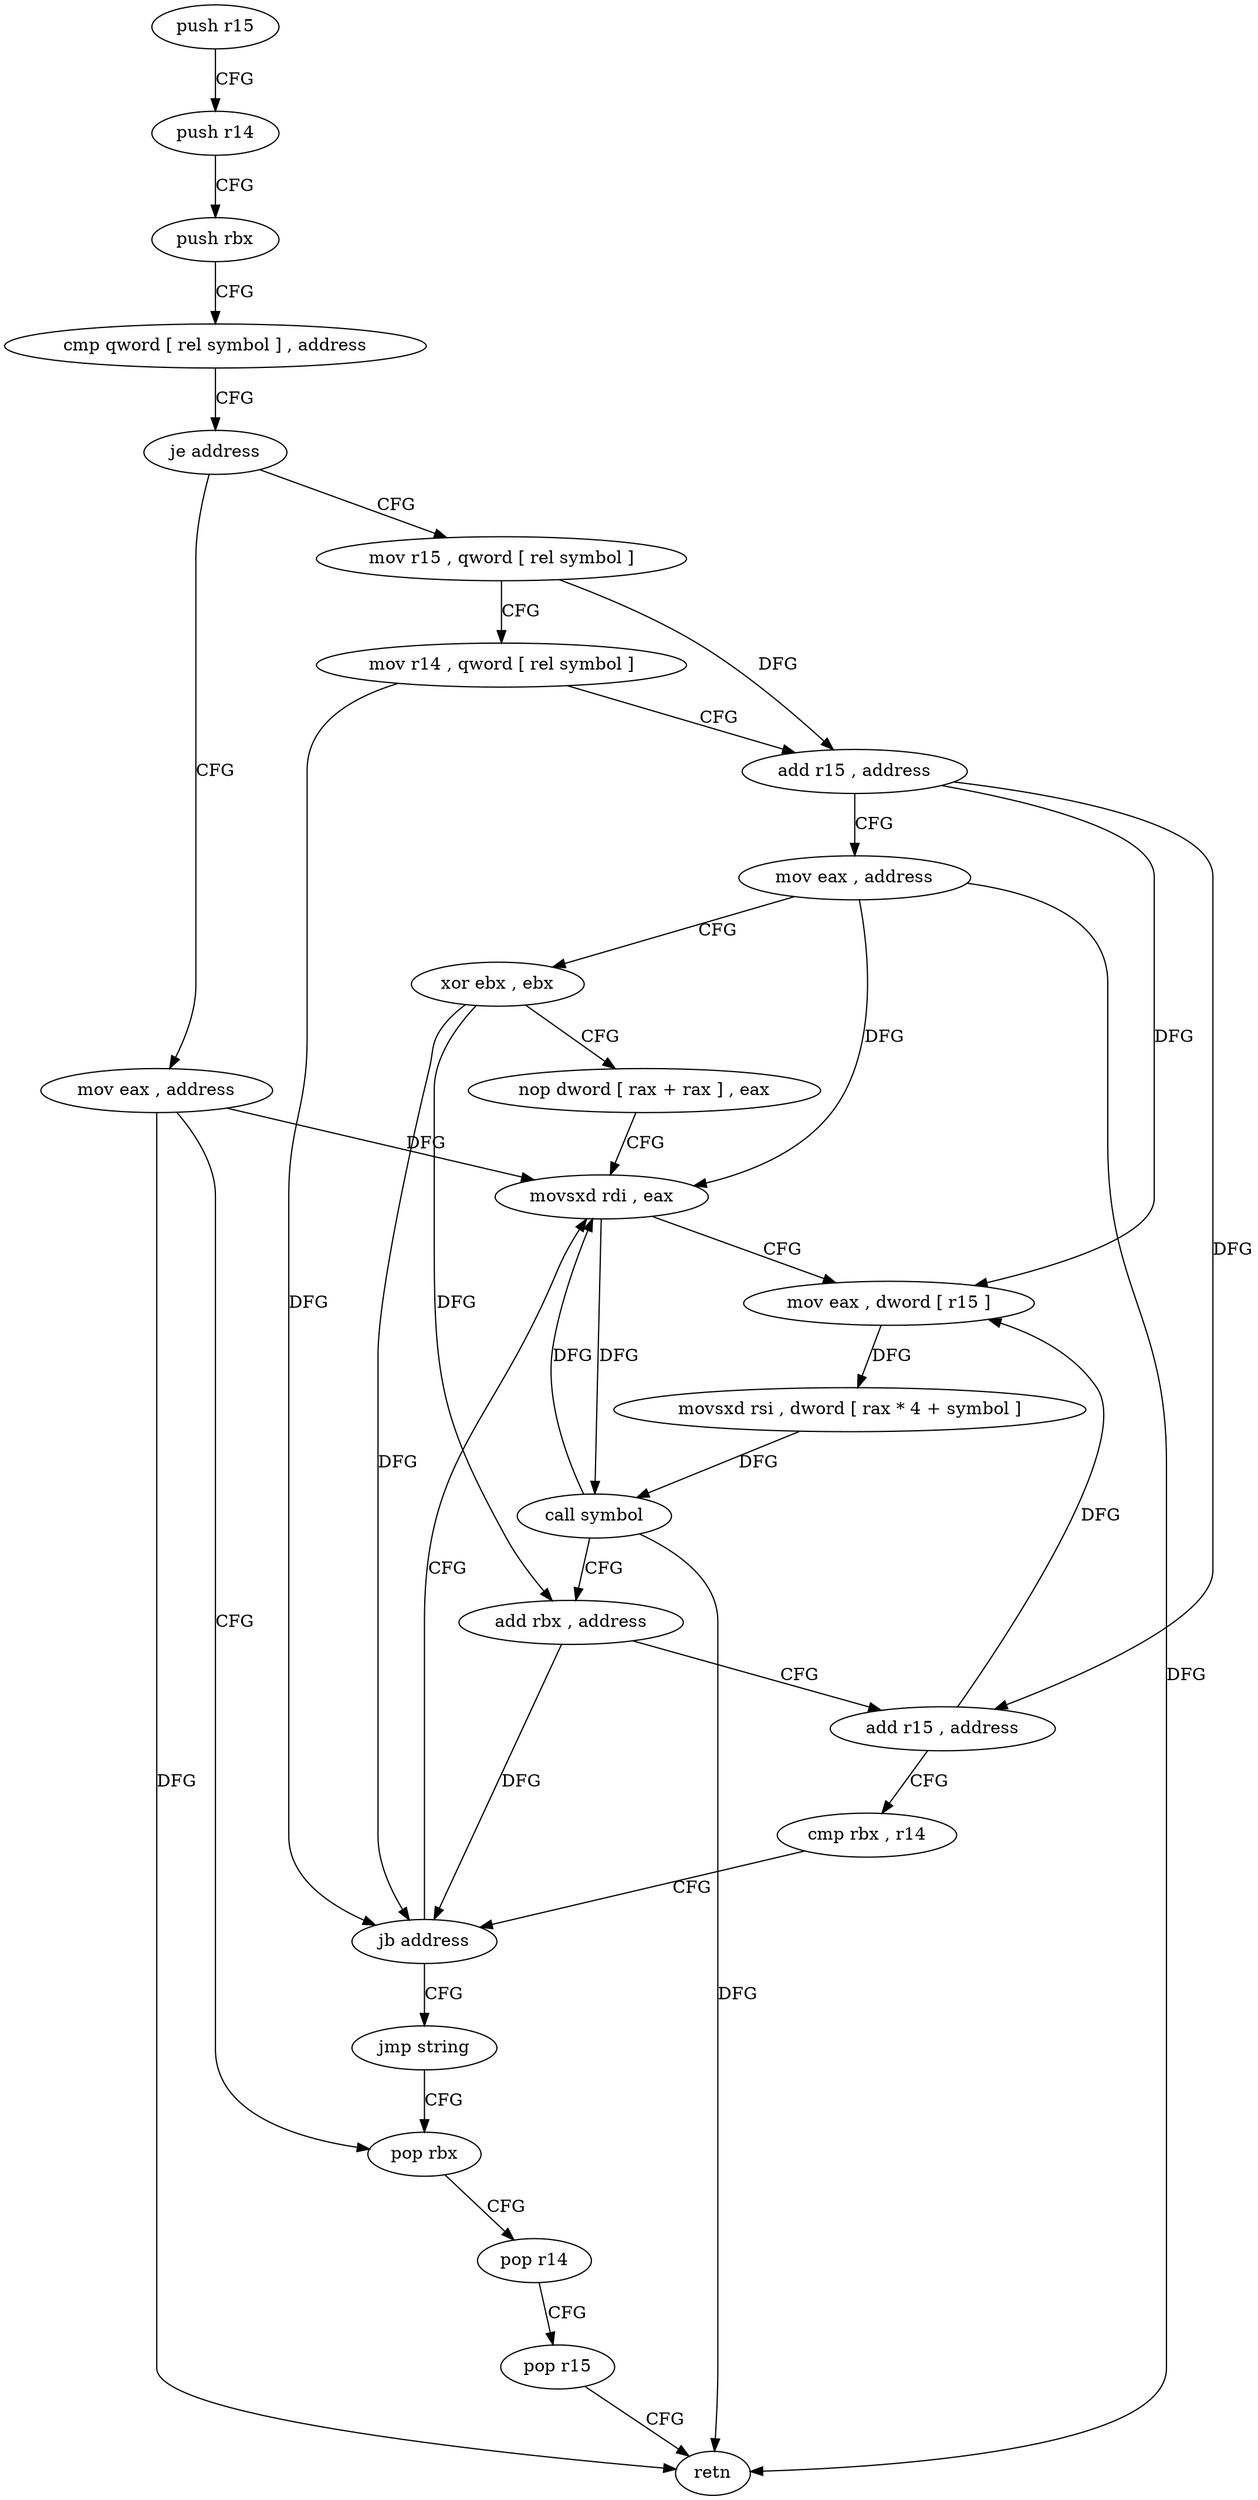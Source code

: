 digraph "func" {
"4205776" [label = "push r15" ]
"4205778" [label = "push r14" ]
"4205780" [label = "push rbx" ]
"4205781" [label = "cmp qword [ rel symbol ] , address" ]
"4205789" [label = "je address" ]
"4205858" [label = "mov eax , address" ]
"4205791" [label = "mov r15 , qword [ rel symbol ]" ]
"4205863" [label = "pop rbx" ]
"4205798" [label = "mov r14 , qword [ rel symbol ]" ]
"4205805" [label = "add r15 , address" ]
"4205809" [label = "mov eax , address" ]
"4205814" [label = "xor ebx , ebx" ]
"4205816" [label = "nop dword [ rax + rax ] , eax" ]
"4205824" [label = "movsxd rdi , eax" ]
"4205827" [label = "mov eax , dword [ r15 ]" ]
"4205830" [label = "movsxd rsi , dword [ rax * 4 + symbol ]" ]
"4205838" [label = "call symbol" ]
"4205843" [label = "add rbx , address" ]
"4205847" [label = "add r15 , address" ]
"4205851" [label = "cmp rbx , r14" ]
"4205854" [label = "jb address" ]
"4205856" [label = "jmp string" ]
"4205864" [label = "pop r14" ]
"4205866" [label = "pop r15" ]
"4205868" [label = "retn" ]
"4205776" -> "4205778" [ label = "CFG" ]
"4205778" -> "4205780" [ label = "CFG" ]
"4205780" -> "4205781" [ label = "CFG" ]
"4205781" -> "4205789" [ label = "CFG" ]
"4205789" -> "4205858" [ label = "CFG" ]
"4205789" -> "4205791" [ label = "CFG" ]
"4205858" -> "4205863" [ label = "CFG" ]
"4205858" -> "4205868" [ label = "DFG" ]
"4205858" -> "4205824" [ label = "DFG" ]
"4205791" -> "4205798" [ label = "CFG" ]
"4205791" -> "4205805" [ label = "DFG" ]
"4205863" -> "4205864" [ label = "CFG" ]
"4205798" -> "4205805" [ label = "CFG" ]
"4205798" -> "4205854" [ label = "DFG" ]
"4205805" -> "4205809" [ label = "CFG" ]
"4205805" -> "4205827" [ label = "DFG" ]
"4205805" -> "4205847" [ label = "DFG" ]
"4205809" -> "4205814" [ label = "CFG" ]
"4205809" -> "4205868" [ label = "DFG" ]
"4205809" -> "4205824" [ label = "DFG" ]
"4205814" -> "4205816" [ label = "CFG" ]
"4205814" -> "4205843" [ label = "DFG" ]
"4205814" -> "4205854" [ label = "DFG" ]
"4205816" -> "4205824" [ label = "CFG" ]
"4205824" -> "4205827" [ label = "CFG" ]
"4205824" -> "4205838" [ label = "DFG" ]
"4205827" -> "4205830" [ label = "DFG" ]
"4205830" -> "4205838" [ label = "DFG" ]
"4205838" -> "4205843" [ label = "CFG" ]
"4205838" -> "4205824" [ label = "DFG" ]
"4205838" -> "4205868" [ label = "DFG" ]
"4205843" -> "4205847" [ label = "CFG" ]
"4205843" -> "4205854" [ label = "DFG" ]
"4205847" -> "4205851" [ label = "CFG" ]
"4205847" -> "4205827" [ label = "DFG" ]
"4205851" -> "4205854" [ label = "CFG" ]
"4205854" -> "4205824" [ label = "CFG" ]
"4205854" -> "4205856" [ label = "CFG" ]
"4205856" -> "4205863" [ label = "CFG" ]
"4205864" -> "4205866" [ label = "CFG" ]
"4205866" -> "4205868" [ label = "CFG" ]
}
